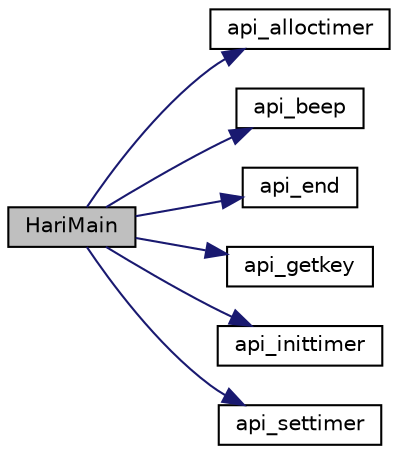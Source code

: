 digraph "HariMain"
{
 // LATEX_PDF_SIZE
  edge [fontname="Helvetica",fontsize="10",labelfontname="Helvetica",labelfontsize="10"];
  node [fontname="Helvetica",fontsize="10",shape=record];
  rankdir="LR";
  Node1 [label="HariMain",height=0.2,width=0.4,color="black", fillcolor="grey75", style="filled", fontcolor="black",tooltip=" "];
  Node1 -> Node2 [color="midnightblue",fontsize="10",style="solid",fontname="Helvetica"];
  Node2 [label="api_alloctimer",height=0.2,width=0.4,color="black", fillcolor="white", style="filled",URL="$apilib_8h.html#a7281fa22543ded51848051b846503a4a",tooltip="タイマを取得します"];
  Node1 -> Node3 [color="midnightblue",fontsize="10",style="solid",fontname="Helvetica"];
  Node3 [label="api_beep",height=0.2,width=0.4,color="black", fillcolor="white", style="filled",URL="$apilib_8h.html#a6720e7ce2a56bf3453a951bda7e1c8c5",tooltip="BEEPサウンドを使用して音を鳴らします QEMUにはBEEPサウンドエミュレーション機能はないことに注意してください PITクロックは1.19318[MHz]を前提としています"];
  Node1 -> Node4 [color="midnightblue",fontsize="10",style="solid",fontname="Helvetica"];
  Node4 [label="api_end",height=0.2,width=0.4,color="black", fillcolor="white", style="filled",URL="$apilib_8h.html#ad75f3bbaa1d5c628c07566f9eba2dba3",tooltip="終了API"];
  Node1 -> Node5 [color="midnightblue",fontsize="10",style="solid",fontname="Helvetica"];
  Node5 [label="api_getkey",height=0.2,width=0.4,color="black", fillcolor="white", style="filled",URL="$apilib_8h.html#a3140d6ff11e61bca4fb683b070bfd836",tooltip="キー入力を受け付けます"];
  Node1 -> Node6 [color="midnightblue",fontsize="10",style="solid",fontname="Helvetica"];
  Node6 [label="api_inittimer",height=0.2,width=0.4,color="black", fillcolor="white", style="filled",URL="$apilib_8h.html#ad3724dfdc6e74ecd81e767d46f83ea95",tooltip="タイマの送信データ設定を行います タイムアウト時に送信データを送信します"];
  Node1 -> Node7 [color="midnightblue",fontsize="10",style="solid",fontname="Helvetica"];
  Node7 [label="api_settimer",height=0.2,width=0.4,color="black", fillcolor="white", style="filled",URL="$apilib_8h.html#adad7e0777138ab2d73e913e837823576",tooltip="タイマの発火時間を設定します"];
}
